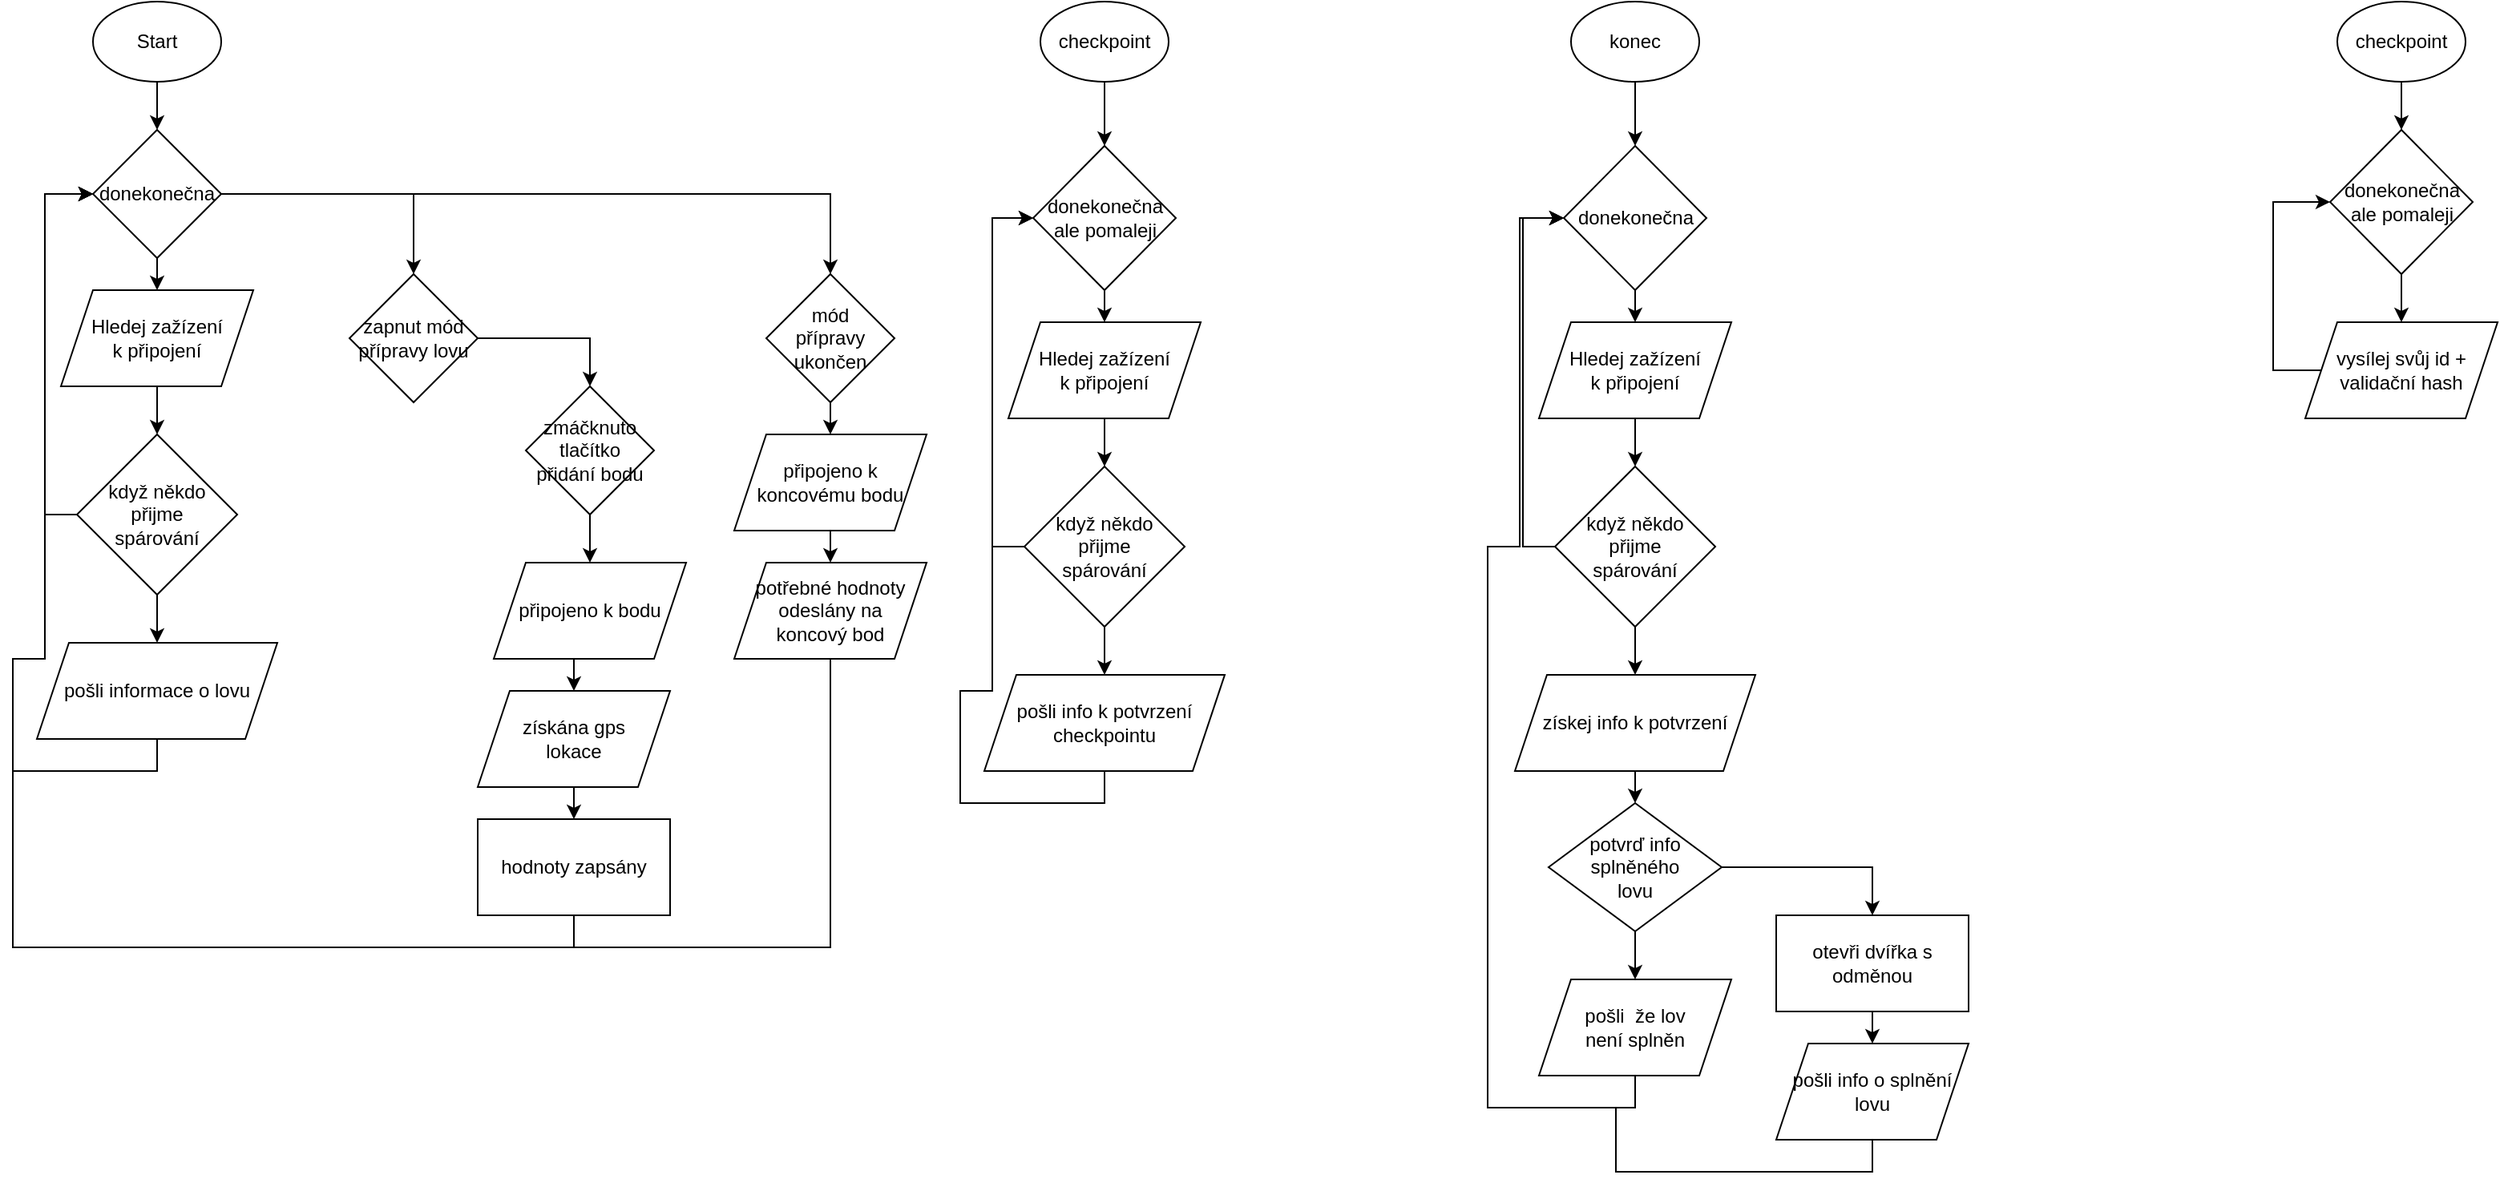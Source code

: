 <mxfile version="24.7.17">
  <diagram name="Page-1" id="X1fKdzNJ7_C6b779opvF">
    <mxGraphModel dx="2345" dy="731" grid="1" gridSize="10" guides="1" tooltips="1" connect="1" arrows="1" fold="1" page="1" pageScale="1" pageWidth="827" pageHeight="1169" math="0" shadow="0">
      <root>
        <mxCell id="0" />
        <mxCell id="1" parent="0" />
        <mxCell id="rvn4LE7uELfoftUUIQKG-20" style="edgeStyle=orthogonalEdgeStyle;rounded=0;orthogonalLoop=1;jettySize=auto;html=1;exitX=0.5;exitY=1;exitDx=0;exitDy=0;" parent="1" source="rvn4LE7uELfoftUUIQKG-1" target="rvn4LE7uELfoftUUIQKG-4" edge="1">
          <mxGeometry relative="1" as="geometry" />
        </mxCell>
        <mxCell id="rvn4LE7uELfoftUUIQKG-1" value="Start" style="ellipse;whiteSpace=wrap;html=1;" parent="1" vertex="1">
          <mxGeometry x="-210" y="30" width="80" height="50" as="geometry" />
        </mxCell>
        <mxCell id="rvn4LE7uELfoftUUIQKG-12" style="edgeStyle=orthogonalEdgeStyle;rounded=0;orthogonalLoop=1;jettySize=auto;html=1;exitX=0.5;exitY=1;exitDx=0;exitDy=0;entryX=0.5;entryY=0;entryDx=0;entryDy=0;" parent="1" source="rvn4LE7uELfoftUUIQKG-2" target="rvn4LE7uELfoftUUIQKG-6" edge="1">
          <mxGeometry relative="1" as="geometry" />
        </mxCell>
        <mxCell id="rvn4LE7uELfoftUUIQKG-2" value="Hledej zažízení&lt;div&gt;k připojení&lt;/div&gt;" style="shape=parallelogram;perimeter=parallelogramPerimeter;whiteSpace=wrap;html=1;fixedSize=1;" parent="1" vertex="1">
          <mxGeometry x="-230" y="210" width="120" height="60" as="geometry" />
        </mxCell>
        <mxCell id="wpEJ-IihH82wH1X1R5QR-2" style="edgeStyle=orthogonalEdgeStyle;rounded=0;orthogonalLoop=1;jettySize=auto;html=1;exitX=0.5;exitY=1;exitDx=0;exitDy=0;entryX=0.5;entryY=0;entryDx=0;entryDy=0;" parent="1" source="rvn4LE7uELfoftUUIQKG-4" target="rvn4LE7uELfoftUUIQKG-2" edge="1">
          <mxGeometry relative="1" as="geometry" />
        </mxCell>
        <mxCell id="wpEJ-IihH82wH1X1R5QR-10" style="edgeStyle=orthogonalEdgeStyle;rounded=0;orthogonalLoop=1;jettySize=auto;html=1;exitX=1;exitY=0.5;exitDx=0;exitDy=0;entryX=0.5;entryY=0;entryDx=0;entryDy=0;" parent="1" source="rvn4LE7uELfoftUUIQKG-4" target="wpEJ-IihH82wH1X1R5QR-4" edge="1">
          <mxGeometry relative="1" as="geometry" />
        </mxCell>
        <mxCell id="wpEJ-IihH82wH1X1R5QR-16" style="edgeStyle=orthogonalEdgeStyle;rounded=0;orthogonalLoop=1;jettySize=auto;html=1;exitX=1;exitY=0.5;exitDx=0;exitDy=0;" parent="1" source="rvn4LE7uELfoftUUIQKG-4" target="wpEJ-IihH82wH1X1R5QR-9" edge="1">
          <mxGeometry relative="1" as="geometry" />
        </mxCell>
        <mxCell id="rvn4LE7uELfoftUUIQKG-4" value="donekonečna" style="rhombus;whiteSpace=wrap;html=1;" parent="1" vertex="1">
          <mxGeometry x="-210" y="110" width="80" height="80" as="geometry" />
        </mxCell>
        <mxCell id="rvn4LE7uELfoftUUIQKG-13" style="edgeStyle=orthogonalEdgeStyle;rounded=0;orthogonalLoop=1;jettySize=auto;html=1;exitX=0.5;exitY=1;exitDx=0;exitDy=0;entryX=0.5;entryY=0;entryDx=0;entryDy=0;" parent="1" source="rvn4LE7uELfoftUUIQKG-6" target="rvn4LE7uELfoftUUIQKG-8" edge="1">
          <mxGeometry relative="1" as="geometry" />
        </mxCell>
        <mxCell id="rvn4LE7uELfoftUUIQKG-14" style="edgeStyle=orthogonalEdgeStyle;rounded=0;orthogonalLoop=1;jettySize=auto;html=1;exitX=0;exitY=0.5;exitDx=0;exitDy=0;entryX=0;entryY=0.5;entryDx=0;entryDy=0;" parent="1" source="rvn4LE7uELfoftUUIQKG-6" target="rvn4LE7uELfoftUUIQKG-4" edge="1">
          <mxGeometry relative="1" as="geometry" />
        </mxCell>
        <mxCell id="rvn4LE7uELfoftUUIQKG-6" value="když někdo&lt;div&gt;přijme&lt;/div&gt;&lt;div&gt;spárování&lt;/div&gt;" style="rhombus;whiteSpace=wrap;html=1;" parent="1" vertex="1">
          <mxGeometry x="-220" y="300" width="100" height="100" as="geometry" />
        </mxCell>
        <mxCell id="rvn4LE7uELfoftUUIQKG-16" style="edgeStyle=orthogonalEdgeStyle;rounded=0;orthogonalLoop=1;jettySize=auto;html=1;exitX=0.5;exitY=1;exitDx=0;exitDy=0;entryX=0;entryY=0.5;entryDx=0;entryDy=0;" parent="1" source="rvn4LE7uELfoftUUIQKG-8" target="rvn4LE7uELfoftUUIQKG-4" edge="1">
          <mxGeometry relative="1" as="geometry">
            <Array as="points">
              <mxPoint x="-170" y="510" />
              <mxPoint x="-260" y="510" />
              <mxPoint x="-260" y="440" />
              <mxPoint x="-240" y="440" />
              <mxPoint x="-240" y="150" />
            </Array>
          </mxGeometry>
        </mxCell>
        <mxCell id="rvn4LE7uELfoftUUIQKG-8" value="pošli informace o lovu" style="shape=parallelogram;perimeter=parallelogramPerimeter;whiteSpace=wrap;html=1;fixedSize=1;" parent="1" vertex="1">
          <mxGeometry x="-245" y="430" width="150" height="60" as="geometry" />
        </mxCell>
        <mxCell id="rvn4LE7uELfoftUUIQKG-43" value="" style="edgeStyle=orthogonalEdgeStyle;rounded=0;orthogonalLoop=1;jettySize=auto;html=1;" parent="1" source="rvn4LE7uELfoftUUIQKG-22" target="rvn4LE7uELfoftUUIQKG-27" edge="1">
          <mxGeometry relative="1" as="geometry" />
        </mxCell>
        <mxCell id="rvn4LE7uELfoftUUIQKG-22" value="&lt;div&gt;checkpoint&lt;/div&gt;" style="ellipse;whiteSpace=wrap;html=1;" parent="1" vertex="1">
          <mxGeometry x="381" y="30" width="80" height="50" as="geometry" />
        </mxCell>
        <mxCell id="rvn4LE7uELfoftUUIQKG-24" style="edgeStyle=orthogonalEdgeStyle;rounded=0;orthogonalLoop=1;jettySize=auto;html=1;exitX=0.5;exitY=1;exitDx=0;exitDy=0;entryX=0.5;entryY=0;entryDx=0;entryDy=0;" parent="1" source="rvn4LE7uELfoftUUIQKG-25" target="rvn4LE7uELfoftUUIQKG-30" edge="1">
          <mxGeometry relative="1" as="geometry" />
        </mxCell>
        <mxCell id="rvn4LE7uELfoftUUIQKG-25" value="Hledej zažízení&lt;div&gt;k připojení&lt;/div&gt;" style="shape=parallelogram;perimeter=parallelogramPerimeter;whiteSpace=wrap;html=1;fixedSize=1;" parent="1" vertex="1">
          <mxGeometry x="361" y="230" width="120" height="60" as="geometry" />
        </mxCell>
        <mxCell id="rvn4LE7uELfoftUUIQKG-26" style="edgeStyle=orthogonalEdgeStyle;rounded=0;orthogonalLoop=1;jettySize=auto;html=1;exitX=0.5;exitY=1;exitDx=0;exitDy=0;entryX=0.5;entryY=0;entryDx=0;entryDy=0;" parent="1" source="rvn4LE7uELfoftUUIQKG-27" target="rvn4LE7uELfoftUUIQKG-25" edge="1">
          <mxGeometry relative="1" as="geometry" />
        </mxCell>
        <mxCell id="rvn4LE7uELfoftUUIQKG-27" value="donekonečna&lt;div&gt;ale pomaleji&lt;/div&gt;" style="rhombus;whiteSpace=wrap;html=1;" parent="1" vertex="1">
          <mxGeometry x="376.5" y="120" width="89" height="90" as="geometry" />
        </mxCell>
        <mxCell id="rvn4LE7uELfoftUUIQKG-28" style="edgeStyle=orthogonalEdgeStyle;rounded=0;orthogonalLoop=1;jettySize=auto;html=1;exitX=0.5;exitY=1;exitDx=0;exitDy=0;entryX=0.5;entryY=0;entryDx=0;entryDy=0;" parent="1" source="rvn4LE7uELfoftUUIQKG-30" target="rvn4LE7uELfoftUUIQKG-32" edge="1">
          <mxGeometry relative="1" as="geometry" />
        </mxCell>
        <mxCell id="rvn4LE7uELfoftUUIQKG-29" style="edgeStyle=orthogonalEdgeStyle;rounded=0;orthogonalLoop=1;jettySize=auto;html=1;exitX=0;exitY=0.5;exitDx=0;exitDy=0;entryX=0;entryY=0.5;entryDx=0;entryDy=0;" parent="1" source="rvn4LE7uELfoftUUIQKG-30" target="rvn4LE7uELfoftUUIQKG-27" edge="1">
          <mxGeometry relative="1" as="geometry" />
        </mxCell>
        <mxCell id="rvn4LE7uELfoftUUIQKG-30" value="když někdo&lt;div&gt;přijme&lt;/div&gt;&lt;div&gt;spárování&lt;/div&gt;" style="rhombus;whiteSpace=wrap;html=1;" parent="1" vertex="1">
          <mxGeometry x="371" y="320" width="100" height="100" as="geometry" />
        </mxCell>
        <mxCell id="rvn4LE7uELfoftUUIQKG-31" style="edgeStyle=orthogonalEdgeStyle;rounded=0;orthogonalLoop=1;jettySize=auto;html=1;exitX=0.5;exitY=1;exitDx=0;exitDy=0;entryX=0;entryY=0.5;entryDx=0;entryDy=0;" parent="1" source="rvn4LE7uELfoftUUIQKG-32" target="rvn4LE7uELfoftUUIQKG-27" edge="1">
          <mxGeometry relative="1" as="geometry">
            <Array as="points">
              <mxPoint x="421" y="530" />
              <mxPoint x="331" y="530" />
              <mxPoint x="331" y="460" />
              <mxPoint x="351" y="460" />
              <mxPoint x="351" y="165" />
            </Array>
          </mxGeometry>
        </mxCell>
        <mxCell id="rvn4LE7uELfoftUUIQKG-32" value="pošli info k potvrzení checkpointu" style="shape=parallelogram;perimeter=parallelogramPerimeter;whiteSpace=wrap;html=1;fixedSize=1;" parent="1" vertex="1">
          <mxGeometry x="346" y="450" width="150" height="60" as="geometry" />
        </mxCell>
        <mxCell id="rvn4LE7uELfoftUUIQKG-44" value="" style="edgeStyle=orthogonalEdgeStyle;rounded=0;orthogonalLoop=1;jettySize=auto;html=1;" parent="1" source="rvn4LE7uELfoftUUIQKG-33" target="rvn4LE7uELfoftUUIQKG-37" edge="1">
          <mxGeometry relative="1" as="geometry" />
        </mxCell>
        <mxCell id="rvn4LE7uELfoftUUIQKG-33" value="&lt;div&gt;konec&lt;/div&gt;" style="ellipse;whiteSpace=wrap;html=1;" parent="1" vertex="1">
          <mxGeometry x="712" y="30" width="80" height="50" as="geometry" />
        </mxCell>
        <mxCell id="rvn4LE7uELfoftUUIQKG-34" style="edgeStyle=orthogonalEdgeStyle;rounded=0;orthogonalLoop=1;jettySize=auto;html=1;exitX=0.5;exitY=1;exitDx=0;exitDy=0;entryX=0.5;entryY=0;entryDx=0;entryDy=0;" parent="1" source="rvn4LE7uELfoftUUIQKG-35" target="rvn4LE7uELfoftUUIQKG-40" edge="1">
          <mxGeometry relative="1" as="geometry" />
        </mxCell>
        <mxCell id="rvn4LE7uELfoftUUIQKG-35" value="Hledej zažízení&lt;div&gt;k připojení&lt;/div&gt;" style="shape=parallelogram;perimeter=parallelogramPerimeter;whiteSpace=wrap;html=1;fixedSize=1;" parent="1" vertex="1">
          <mxGeometry x="692" y="230" width="120" height="60" as="geometry" />
        </mxCell>
        <mxCell id="rvn4LE7uELfoftUUIQKG-36" style="edgeStyle=orthogonalEdgeStyle;rounded=0;orthogonalLoop=1;jettySize=auto;html=1;exitX=0.5;exitY=1;exitDx=0;exitDy=0;entryX=0.5;entryY=0;entryDx=0;entryDy=0;" parent="1" source="rvn4LE7uELfoftUUIQKG-37" target="rvn4LE7uELfoftUUIQKG-35" edge="1">
          <mxGeometry relative="1" as="geometry" />
        </mxCell>
        <mxCell id="rvn4LE7uELfoftUUIQKG-37" value="donekonečna" style="rhombus;whiteSpace=wrap;html=1;" parent="1" vertex="1">
          <mxGeometry x="707.5" y="120" width="89" height="90" as="geometry" />
        </mxCell>
        <mxCell id="rvn4LE7uELfoftUUIQKG-38" style="edgeStyle=orthogonalEdgeStyle;rounded=0;orthogonalLoop=1;jettySize=auto;html=1;exitX=0.5;exitY=1;exitDx=0;exitDy=0;entryX=0.5;entryY=0;entryDx=0;entryDy=0;" parent="1" source="rvn4LE7uELfoftUUIQKG-40" target="rvn4LE7uELfoftUUIQKG-42" edge="1">
          <mxGeometry relative="1" as="geometry" />
        </mxCell>
        <mxCell id="rvn4LE7uELfoftUUIQKG-39" style="edgeStyle=orthogonalEdgeStyle;rounded=0;orthogonalLoop=1;jettySize=auto;html=1;exitX=0;exitY=0.5;exitDx=0;exitDy=0;entryX=0;entryY=0.5;entryDx=0;entryDy=0;" parent="1" source="rvn4LE7uELfoftUUIQKG-40" target="rvn4LE7uELfoftUUIQKG-37" edge="1">
          <mxGeometry relative="1" as="geometry" />
        </mxCell>
        <mxCell id="rvn4LE7uELfoftUUIQKG-40" value="když někdo&lt;div&gt;přijme&lt;/div&gt;&lt;div&gt;spárování&lt;/div&gt;" style="rhombus;whiteSpace=wrap;html=1;" parent="1" vertex="1">
          <mxGeometry x="702" y="320" width="100" height="100" as="geometry" />
        </mxCell>
        <mxCell id="rvn4LE7uELfoftUUIQKG-50" style="edgeStyle=orthogonalEdgeStyle;rounded=0;orthogonalLoop=1;jettySize=auto;html=1;exitX=0.5;exitY=1;exitDx=0;exitDy=0;entryX=0.5;entryY=0;entryDx=0;entryDy=0;" parent="1" source="rvn4LE7uELfoftUUIQKG-42" target="rvn4LE7uELfoftUUIQKG-49" edge="1">
          <mxGeometry relative="1" as="geometry" />
        </mxCell>
        <mxCell id="rvn4LE7uELfoftUUIQKG-42" value="získej info k potvrzení" style="shape=parallelogram;perimeter=parallelogramPerimeter;whiteSpace=wrap;html=1;fixedSize=1;" parent="1" vertex="1">
          <mxGeometry x="677" y="450" width="150" height="60" as="geometry" />
        </mxCell>
        <mxCell id="rvn4LE7uELfoftUUIQKG-53" style="edgeStyle=orthogonalEdgeStyle;rounded=0;orthogonalLoop=1;jettySize=auto;html=1;exitX=0.5;exitY=1;exitDx=0;exitDy=0;entryX=0.5;entryY=0;entryDx=0;entryDy=0;" parent="1" source="rvn4LE7uELfoftUUIQKG-46" target="rvn4LE7uELfoftUUIQKG-47" edge="1">
          <mxGeometry relative="1" as="geometry" />
        </mxCell>
        <mxCell id="rvn4LE7uELfoftUUIQKG-46" value="otevři dvířka s odměnou" style="rounded=0;whiteSpace=wrap;html=1;" parent="1" vertex="1">
          <mxGeometry x="840" y="600" width="120" height="60" as="geometry" />
        </mxCell>
        <mxCell id="rvn4LE7uELfoftUUIQKG-55" style="edgeStyle=orthogonalEdgeStyle;rounded=0;orthogonalLoop=1;jettySize=auto;html=1;exitX=0.5;exitY=1;exitDx=0;exitDy=0;entryX=0;entryY=0.5;entryDx=0;entryDy=0;" parent="1" source="rvn4LE7uELfoftUUIQKG-47" target="rvn4LE7uELfoftUUIQKG-37" edge="1">
          <mxGeometry relative="1" as="geometry">
            <Array as="points">
              <mxPoint x="900" y="760" />
              <mxPoint x="740" y="760" />
              <mxPoint x="740" y="720" />
              <mxPoint x="660" y="720" />
              <mxPoint x="660" y="370" />
              <mxPoint x="680" y="370" />
              <mxPoint x="680" y="165" />
            </Array>
          </mxGeometry>
        </mxCell>
        <mxCell id="rvn4LE7uELfoftUUIQKG-47" value="pošli info o splnění lovu" style="shape=parallelogram;perimeter=parallelogramPerimeter;whiteSpace=wrap;html=1;fixedSize=1;" parent="1" vertex="1">
          <mxGeometry x="840" y="680" width="120" height="60" as="geometry" />
        </mxCell>
        <mxCell id="rvn4LE7uELfoftUUIQKG-54" style="edgeStyle=orthogonalEdgeStyle;rounded=0;orthogonalLoop=1;jettySize=auto;html=1;exitX=0.5;exitY=1;exitDx=0;exitDy=0;entryX=0;entryY=0.5;entryDx=0;entryDy=0;" parent="1" source="rvn4LE7uELfoftUUIQKG-48" target="rvn4LE7uELfoftUUIQKG-37" edge="1">
          <mxGeometry relative="1" as="geometry">
            <Array as="points">
              <mxPoint x="752" y="720" />
              <mxPoint x="660" y="720" />
              <mxPoint x="660" y="370" />
              <mxPoint x="680" y="370" />
              <mxPoint x="680" y="165" />
            </Array>
          </mxGeometry>
        </mxCell>
        <mxCell id="rvn4LE7uELfoftUUIQKG-48" value="pošli&amp;nbsp; že lov&lt;div&gt;není splněn&lt;/div&gt;" style="shape=parallelogram;perimeter=parallelogramPerimeter;whiteSpace=wrap;html=1;fixedSize=1;" parent="1" vertex="1">
          <mxGeometry x="692" y="640" width="120" height="60" as="geometry" />
        </mxCell>
        <mxCell id="rvn4LE7uELfoftUUIQKG-51" style="edgeStyle=orthogonalEdgeStyle;rounded=0;orthogonalLoop=1;jettySize=auto;html=1;exitX=1;exitY=0.5;exitDx=0;exitDy=0;entryX=0.5;entryY=0;entryDx=0;entryDy=0;" parent="1" source="rvn4LE7uELfoftUUIQKG-49" target="rvn4LE7uELfoftUUIQKG-46" edge="1">
          <mxGeometry relative="1" as="geometry" />
        </mxCell>
        <mxCell id="rvn4LE7uELfoftUUIQKG-52" style="edgeStyle=orthogonalEdgeStyle;rounded=0;orthogonalLoop=1;jettySize=auto;html=1;exitX=0.5;exitY=1;exitDx=0;exitDy=0;entryX=0.5;entryY=0;entryDx=0;entryDy=0;" parent="1" source="rvn4LE7uELfoftUUIQKG-49" target="rvn4LE7uELfoftUUIQKG-48" edge="1">
          <mxGeometry relative="1" as="geometry" />
        </mxCell>
        <mxCell id="rvn4LE7uELfoftUUIQKG-49" value="potvrď info splněného&lt;div&gt;lovu&lt;/div&gt;" style="rhombus;whiteSpace=wrap;html=1;" parent="1" vertex="1">
          <mxGeometry x="698" y="530" width="108" height="80" as="geometry" />
        </mxCell>
        <mxCell id="wpEJ-IihH82wH1X1R5QR-12" style="edgeStyle=orthogonalEdgeStyle;rounded=0;orthogonalLoop=1;jettySize=auto;html=1;exitX=1;exitY=0.5;exitDx=0;exitDy=0;entryX=0.5;entryY=0;entryDx=0;entryDy=0;" parent="1" source="wpEJ-IihH82wH1X1R5QR-4" target="wpEJ-IihH82wH1X1R5QR-6" edge="1">
          <mxGeometry relative="1" as="geometry" />
        </mxCell>
        <mxCell id="wpEJ-IihH82wH1X1R5QR-4" value="zapnut mód přípravy lovu" style="rhombus;whiteSpace=wrap;html=1;" parent="1" vertex="1">
          <mxGeometry x="-50" y="200" width="80" height="80" as="geometry" />
        </mxCell>
        <mxCell id="wpEJ-IihH82wH1X1R5QR-14" style="edgeStyle=orthogonalEdgeStyle;rounded=0;orthogonalLoop=1;jettySize=auto;html=1;exitX=0.5;exitY=1;exitDx=0;exitDy=0;entryX=0.5;entryY=0;entryDx=0;entryDy=0;" parent="1" source="wpEJ-IihH82wH1X1R5QR-5" target="wpEJ-IihH82wH1X1R5QR-7" edge="1">
          <mxGeometry relative="1" as="geometry" />
        </mxCell>
        <mxCell id="wpEJ-IihH82wH1X1R5QR-5" value="připojeno k bodu" style="shape=parallelogram;perimeter=parallelogramPerimeter;whiteSpace=wrap;html=1;fixedSize=1;" parent="1" vertex="1">
          <mxGeometry x="40" y="380" width="120" height="60" as="geometry" />
        </mxCell>
        <mxCell id="wpEJ-IihH82wH1X1R5QR-13" style="edgeStyle=orthogonalEdgeStyle;rounded=0;orthogonalLoop=1;jettySize=auto;html=1;exitX=0.5;exitY=1;exitDx=0;exitDy=0;entryX=0.5;entryY=0;entryDx=0;entryDy=0;" parent="1" source="wpEJ-IihH82wH1X1R5QR-6" target="wpEJ-IihH82wH1X1R5QR-5" edge="1">
          <mxGeometry relative="1" as="geometry" />
        </mxCell>
        <mxCell id="wpEJ-IihH82wH1X1R5QR-6" value="zmáčknuto tlačítko přidání bodu" style="rhombus;whiteSpace=wrap;html=1;" parent="1" vertex="1">
          <mxGeometry x="60" y="270" width="80" height="80" as="geometry" />
        </mxCell>
        <mxCell id="wpEJ-IihH82wH1X1R5QR-15" style="edgeStyle=orthogonalEdgeStyle;rounded=0;orthogonalLoop=1;jettySize=auto;html=1;exitX=0.5;exitY=1;exitDx=0;exitDy=0;entryX=0.5;entryY=0;entryDx=0;entryDy=0;" parent="1" source="wpEJ-IihH82wH1X1R5QR-7" target="wpEJ-IihH82wH1X1R5QR-8" edge="1">
          <mxGeometry relative="1" as="geometry" />
        </mxCell>
        <mxCell id="wpEJ-IihH82wH1X1R5QR-7" value="získána gps&lt;div&gt;lokace&lt;/div&gt;" style="shape=parallelogram;perimeter=parallelogramPerimeter;whiteSpace=wrap;html=1;fixedSize=1;" parent="1" vertex="1">
          <mxGeometry x="30" y="460" width="120" height="60" as="geometry" />
        </mxCell>
        <mxCell id="wpEJ-IihH82wH1X1R5QR-22" style="edgeStyle=orthogonalEdgeStyle;rounded=0;orthogonalLoop=1;jettySize=auto;html=1;exitX=0.5;exitY=1;exitDx=0;exitDy=0;entryX=0;entryY=0.5;entryDx=0;entryDy=0;" parent="1" source="wpEJ-IihH82wH1X1R5QR-8" target="rvn4LE7uELfoftUUIQKG-4" edge="1">
          <mxGeometry relative="1" as="geometry">
            <Array as="points">
              <mxPoint x="90" y="620" />
              <mxPoint x="-260" y="620" />
              <mxPoint x="-260" y="440" />
              <mxPoint x="-240" y="440" />
              <mxPoint x="-240" y="150" />
            </Array>
          </mxGeometry>
        </mxCell>
        <mxCell id="wpEJ-IihH82wH1X1R5QR-8" value="hodnoty zapsány" style="rounded=0;whiteSpace=wrap;html=1;" parent="1" vertex="1">
          <mxGeometry x="30" y="540" width="120" height="60" as="geometry" />
        </mxCell>
        <mxCell id="wpEJ-IihH82wH1X1R5QR-19" style="edgeStyle=orthogonalEdgeStyle;rounded=0;orthogonalLoop=1;jettySize=auto;html=1;exitX=0.5;exitY=1;exitDx=0;exitDy=0;entryX=0.5;entryY=0;entryDx=0;entryDy=0;" parent="1" source="wpEJ-IihH82wH1X1R5QR-9" target="wpEJ-IihH82wH1X1R5QR-18" edge="1">
          <mxGeometry relative="1" as="geometry" />
        </mxCell>
        <mxCell id="wpEJ-IihH82wH1X1R5QR-9" value="mód&lt;div&gt;přípravy ukončen&lt;/div&gt;" style="rhombus;whiteSpace=wrap;html=1;" parent="1" vertex="1">
          <mxGeometry x="210" y="200" width="80" height="80" as="geometry" />
        </mxCell>
        <mxCell id="wpEJ-IihH82wH1X1R5QR-21" style="edgeStyle=orthogonalEdgeStyle;rounded=0;orthogonalLoop=1;jettySize=auto;html=1;exitX=0.5;exitY=1;exitDx=0;exitDy=0;entryX=0;entryY=0.5;entryDx=0;entryDy=0;" parent="1" source="wpEJ-IihH82wH1X1R5QR-17" target="rvn4LE7uELfoftUUIQKG-4" edge="1">
          <mxGeometry relative="1" as="geometry">
            <Array as="points">
              <mxPoint x="250" y="620" />
              <mxPoint x="-260" y="620" />
              <mxPoint x="-260" y="440" />
              <mxPoint x="-240" y="440" />
              <mxPoint x="-240" y="150" />
            </Array>
          </mxGeometry>
        </mxCell>
        <mxCell id="wpEJ-IihH82wH1X1R5QR-17" value="potřebné hodnoty odeslány na&lt;div&gt;koncový bod&lt;/div&gt;" style="shape=parallelogram;perimeter=parallelogramPerimeter;whiteSpace=wrap;html=1;fixedSize=1;" parent="1" vertex="1">
          <mxGeometry x="190" y="380" width="120" height="60" as="geometry" />
        </mxCell>
        <mxCell id="wpEJ-IihH82wH1X1R5QR-20" style="edgeStyle=orthogonalEdgeStyle;rounded=0;orthogonalLoop=1;jettySize=auto;html=1;exitX=0.5;exitY=1;exitDx=0;exitDy=0;entryX=0.5;entryY=0;entryDx=0;entryDy=0;" parent="1" source="wpEJ-IihH82wH1X1R5QR-18" target="wpEJ-IihH82wH1X1R5QR-17" edge="1">
          <mxGeometry relative="1" as="geometry" />
        </mxCell>
        <mxCell id="wpEJ-IihH82wH1X1R5QR-18" value="připojeno k koncovému bodu" style="shape=parallelogram;perimeter=parallelogramPerimeter;whiteSpace=wrap;html=1;fixedSize=1;" parent="1" vertex="1">
          <mxGeometry x="190" y="300" width="120" height="60" as="geometry" />
        </mxCell>
        <mxCell id="Evz5vJ_2obNAGlg3wRVu-4" value="" style="edgeStyle=orthogonalEdgeStyle;rounded=0;orthogonalLoop=1;jettySize=auto;html=1;" edge="1" parent="1" source="Evz5vJ_2obNAGlg3wRVu-1" target="Evz5vJ_2obNAGlg3wRVu-2">
          <mxGeometry relative="1" as="geometry" />
        </mxCell>
        <mxCell id="Evz5vJ_2obNAGlg3wRVu-1" value="&lt;div&gt;checkpoint&lt;/div&gt;" style="ellipse;whiteSpace=wrap;html=1;" vertex="1" parent="1">
          <mxGeometry x="1190" y="30" width="80" height="50" as="geometry" />
        </mxCell>
        <mxCell id="Evz5vJ_2obNAGlg3wRVu-5" value="" style="edgeStyle=orthogonalEdgeStyle;rounded=0;orthogonalLoop=1;jettySize=auto;html=1;" edge="1" parent="1" source="Evz5vJ_2obNAGlg3wRVu-2" target="Evz5vJ_2obNAGlg3wRVu-3">
          <mxGeometry relative="1" as="geometry" />
        </mxCell>
        <mxCell id="Evz5vJ_2obNAGlg3wRVu-2" value="donekonečna&lt;div&gt;ale pomaleji&lt;/div&gt;" style="rhombus;whiteSpace=wrap;html=1;" vertex="1" parent="1">
          <mxGeometry x="1185.5" y="110" width="89" height="90" as="geometry" />
        </mxCell>
        <mxCell id="Evz5vJ_2obNAGlg3wRVu-6" style="edgeStyle=orthogonalEdgeStyle;rounded=0;orthogonalLoop=1;jettySize=auto;html=1;exitX=0;exitY=0.5;exitDx=0;exitDy=0;entryX=0;entryY=0.5;entryDx=0;entryDy=0;" edge="1" parent="1" source="Evz5vJ_2obNAGlg3wRVu-3" target="Evz5vJ_2obNAGlg3wRVu-2">
          <mxGeometry relative="1" as="geometry">
            <Array as="points">
              <mxPoint x="1150" y="260" />
              <mxPoint x="1150" y="155" />
            </Array>
          </mxGeometry>
        </mxCell>
        <mxCell id="Evz5vJ_2obNAGlg3wRVu-3" value="vysílej svůj id + validační hash" style="shape=parallelogram;perimeter=parallelogramPerimeter;whiteSpace=wrap;html=1;fixedSize=1;" vertex="1" parent="1">
          <mxGeometry x="1170" y="230" width="120" height="60" as="geometry" />
        </mxCell>
      </root>
    </mxGraphModel>
  </diagram>
</mxfile>
